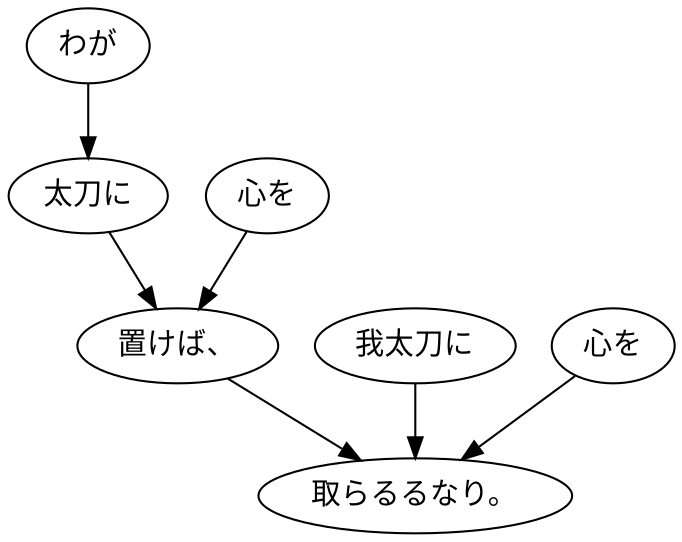 digraph graph5990 {
	node0 [label="わが"];
	node1 [label="太刀に"];
	node2 [label="心を"];
	node3 [label="置けば、"];
	node4 [label="我太刀に"];
	node5 [label="心を"];
	node6 [label="取らるるなり。"];
	node0 -> node1;
	node1 -> node3;
	node2 -> node3;
	node3 -> node6;
	node4 -> node6;
	node5 -> node6;
}
